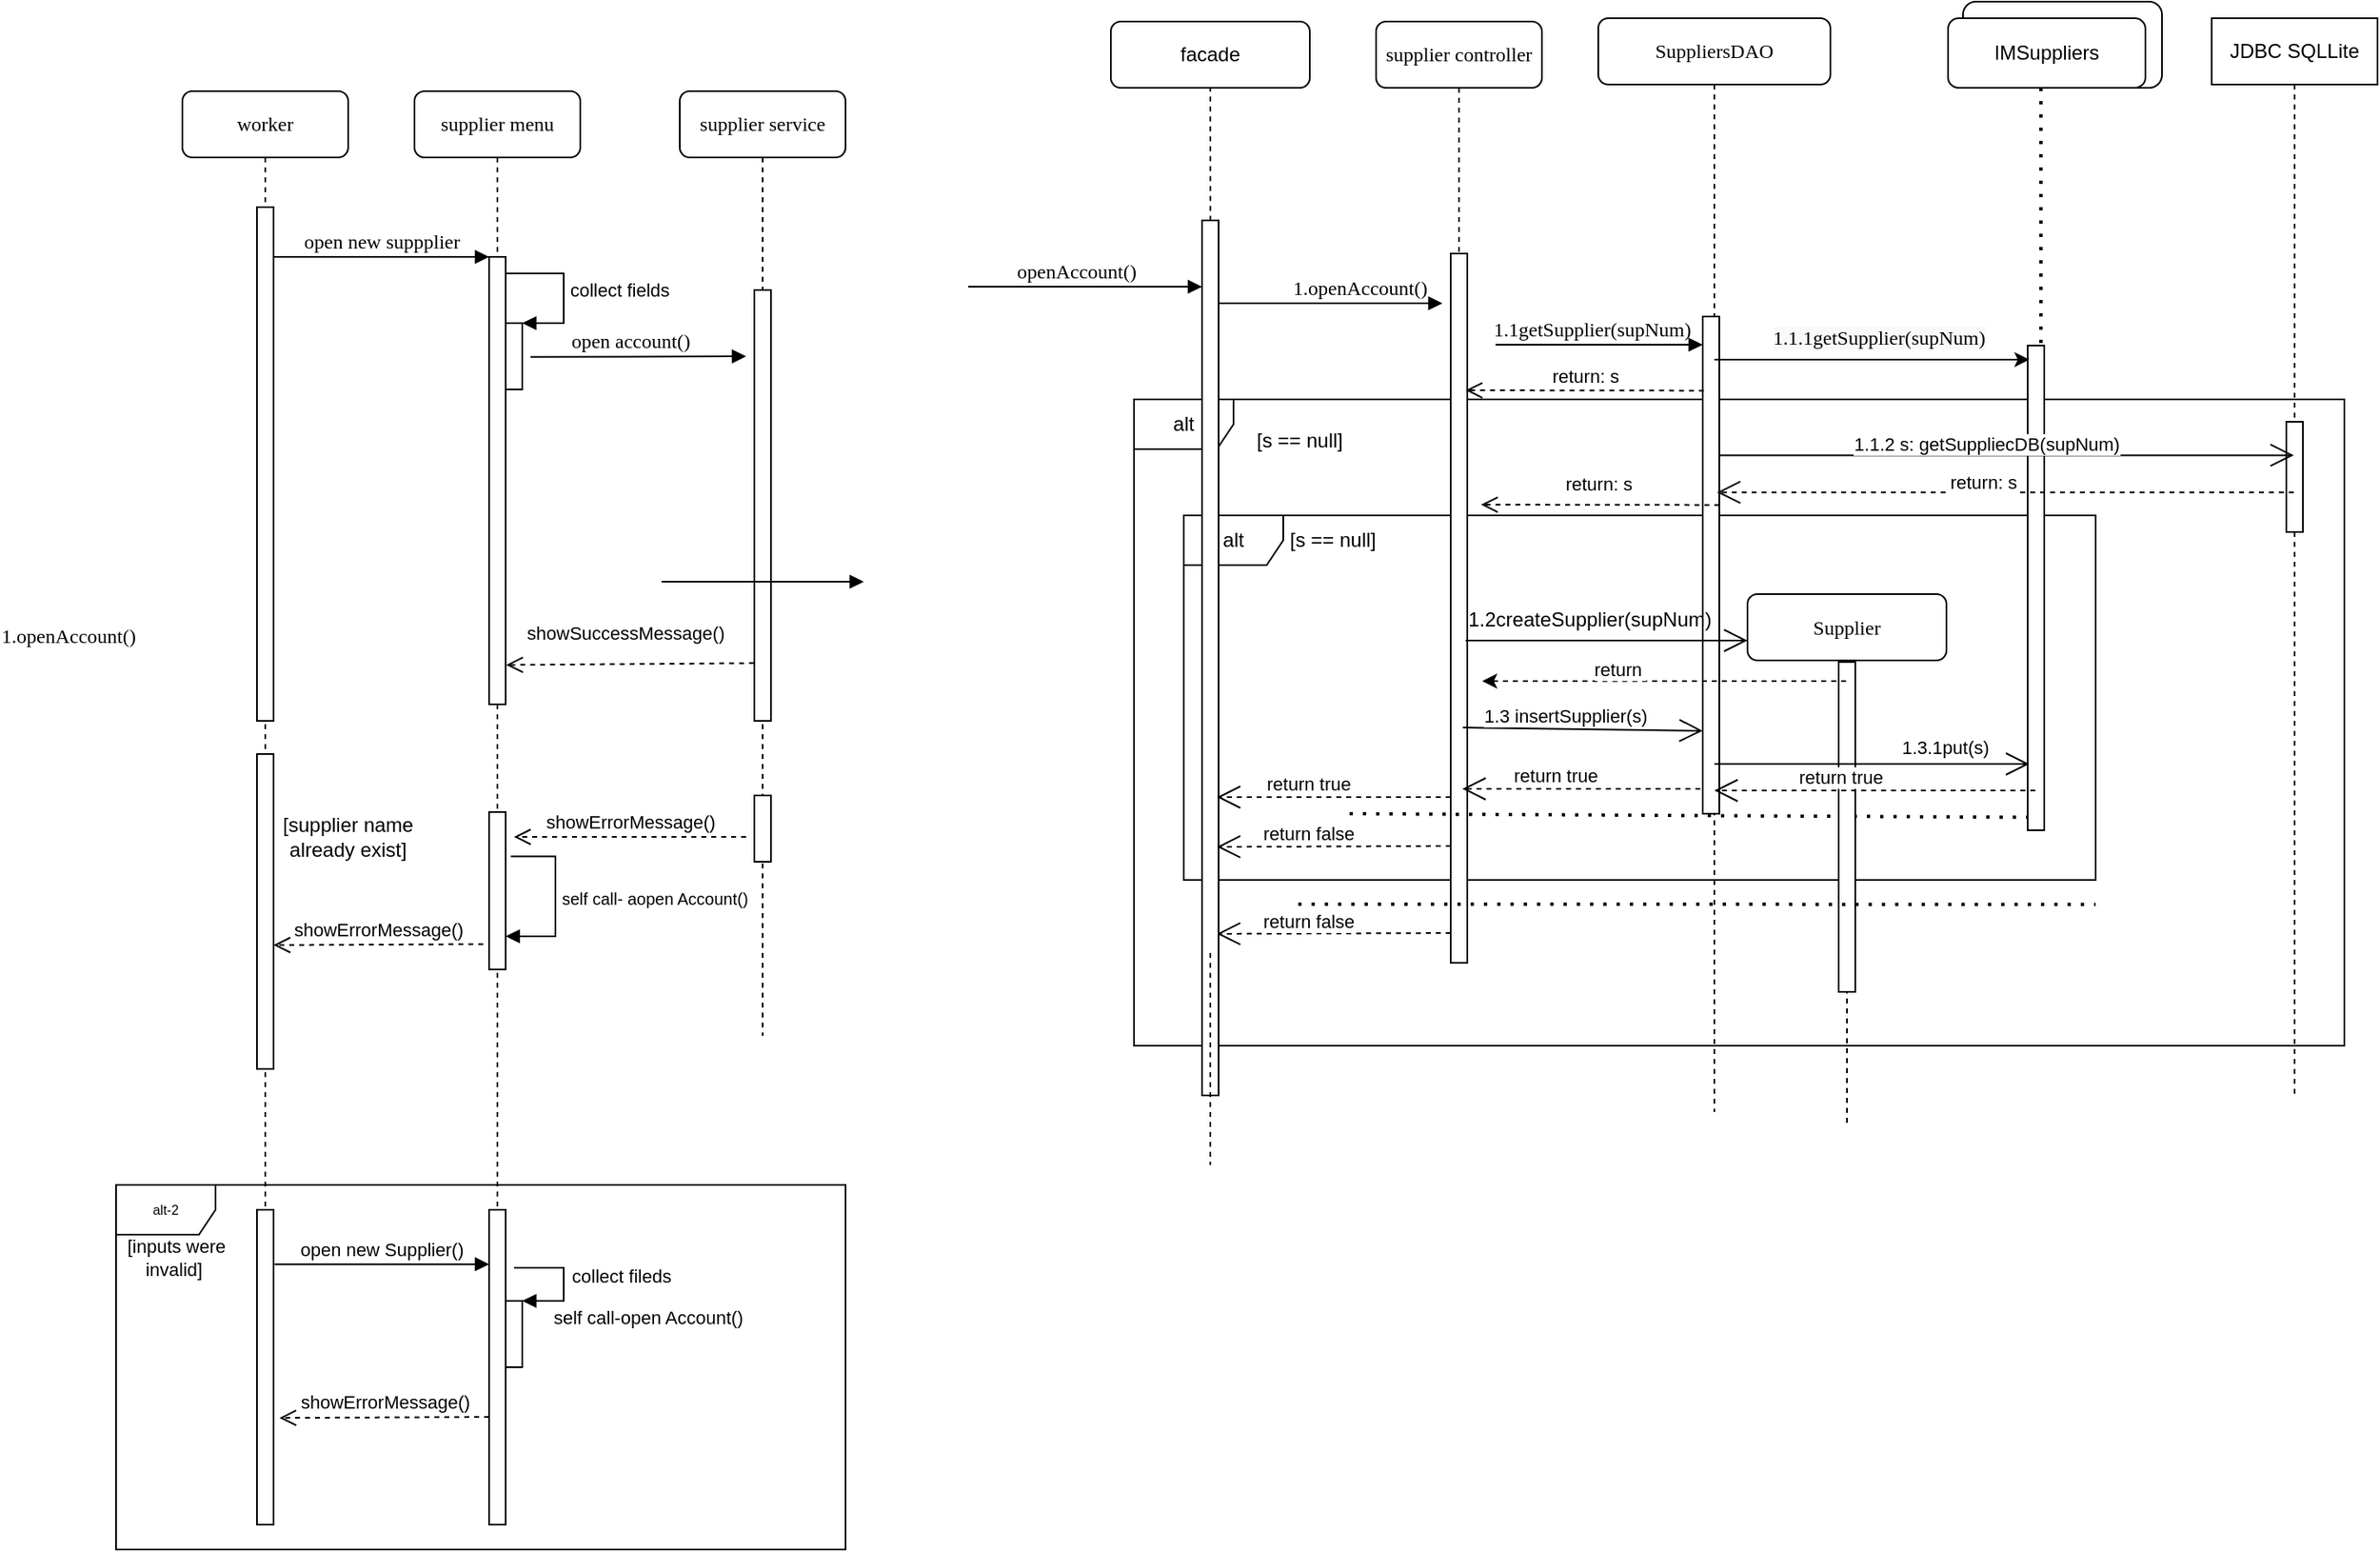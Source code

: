 <mxfile version="18.0.1" type="device" pages="2"><diagram name="Page-1" id="13e1069c-82ec-6db2-03f1-153e76fe0fe0"><mxGraphModel dx="2138" dy="641" grid="1" gridSize="10" guides="1" tooltips="1" connect="1" arrows="1" fold="1" page="1" pageScale="1" pageWidth="1100" pageHeight="850" background="none" math="0" shadow="0"><root><mxCell id="0"/><mxCell id="1" parent="0"/><mxCell id="58ibXWCXK9CDUc-ZtWxt-2" value="" style="rounded=1;whiteSpace=wrap;html=1;" parent="1" vertex="1"><mxGeometry x="620" y="40" width="120" height="52" as="geometry"/></mxCell><mxCell id="_qRitkPvZZlxAyNF8IaX-2" value="alt" style="shape=umlFrame;whiteSpace=wrap;html=1;" parent="1" vertex="1"><mxGeometry x="120" y="280" width="730" height="390" as="geometry"/></mxCell><mxCell id="qiJSYdAQmhWg0Jd5__hP-11" value="alt" style="shape=umlFrame;whiteSpace=wrap;html=1;" parent="1" vertex="1"><mxGeometry x="150" y="350" width="550" height="220" as="geometry"/></mxCell><mxCell id="qiJSYdAQmhWg0Jd5__hP-17" value="[supplier name already exist]" style="text;html=1;strokeColor=none;fillColor=none;align=center;verticalAlign=middle;whiteSpace=wrap;rounded=0;" parent="1" vertex="1"><mxGeometry x="-414" y="529" width="120" height="30" as="geometry"/></mxCell><mxCell id="qiJSYdAQmhWg0Jd5__hP-26" value="alt-2" style="shape=umlFrame;whiteSpace=wrap;html=1;fontSize=8;" parent="1" vertex="1"><mxGeometry x="-494" y="754" width="440" height="220" as="geometry"/></mxCell><mxCell id="7baba1c4bc27f4b0-4" value="supplier controller" style="shape=umlLifeline;perimeter=lifelinePerimeter;whiteSpace=wrap;html=1;container=1;collapsible=0;recursiveResize=0;outlineConnect=0;rounded=1;shadow=0;comic=0;labelBackgroundColor=none;strokeWidth=1;fontFamily=Verdana;fontSize=12;align=center;" parent="1" vertex="1"><mxGeometry x="266" y="52" width="100" height="550" as="geometry"/></mxCell><mxCell id="_qRitkPvZZlxAyNF8IaX-51" value="" style="endArrow=open;endFill=1;endSize=12;html=1;rounded=0;dashed=1;exitX=0.46;exitY=0.918;exitDx=0;exitDy=0;exitPerimeter=0;" parent="7baba1c4bc27f4b0-4" edge="1"><mxGeometry width="160" relative="1" as="geometry"><mxPoint x="45" y="550.005" as="sourcePoint"/><mxPoint x="-96" y="550.49" as="targetPoint"/></mxGeometry></mxCell><mxCell id="_qRitkPvZZlxAyNF8IaX-52" value="return false" style="edgeLabel;html=1;align=center;verticalAlign=middle;resizable=0;points=[];" parent="_qRitkPvZZlxAyNF8IaX-51" vertex="1" connectable="0"><mxGeometry x="0.217" y="-8" relative="1" as="geometry"><mxPoint as="offset"/></mxGeometry></mxCell><mxCell id="7baba1c4bc27f4b0-16" value="" style="html=1;points=[];perimeter=orthogonalPerimeter;rounded=0;shadow=0;comic=0;labelBackgroundColor=none;strokeWidth=1;fontFamily=Verdana;fontSize=12;align=center;" parent="1" vertex="1"><mxGeometry x="311" y="192" width="10" height="428" as="geometry"/></mxCell><mxCell id="7baba1c4bc27f4b0-2" value="supplier menu" style="shape=umlLifeline;perimeter=lifelinePerimeter;whiteSpace=wrap;html=1;container=1;collapsible=0;recursiveResize=0;outlineConnect=0;rounded=1;shadow=0;comic=0;labelBackgroundColor=none;strokeWidth=1;fontFamily=Verdana;fontSize=12;align=center;" parent="1" vertex="1"><mxGeometry x="-314" y="94" width="100" height="790" as="geometry"/></mxCell><mxCell id="7baba1c4bc27f4b0-10" value="" style="html=1;points=[];perimeter=orthogonalPerimeter;rounded=0;shadow=0;comic=0;labelBackgroundColor=none;strokeWidth=1;fontFamily=Verdana;fontSize=12;align=center;" parent="7baba1c4bc27f4b0-2" vertex="1"><mxGeometry x="45" y="100" width="10" height="270" as="geometry"/></mxCell><mxCell id="qiJSYdAQmhWg0Jd5__hP-2" value="" style="html=1;points=[];perimeter=orthogonalPerimeter;" parent="7baba1c4bc27f4b0-2" vertex="1"><mxGeometry x="55" y="140" width="10" height="40" as="geometry"/></mxCell><mxCell id="qiJSYdAQmhWg0Jd5__hP-3" value="collect fields" style="edgeStyle=orthogonalEdgeStyle;html=1;align=left;spacingLeft=2;endArrow=block;rounded=0;entryX=1;entryY=0;" parent="7baba1c4bc27f4b0-2" source="7baba1c4bc27f4b0-10" target="qiJSYdAQmhWg0Jd5__hP-2" edge="1"><mxGeometry relative="1" as="geometry"><mxPoint x="60" y="120" as="sourcePoint"/><Array as="points"><mxPoint x="90" y="110"/><mxPoint x="90" y="140"/></Array></mxGeometry></mxCell><mxCell id="qiJSYdAQmhWg0Jd5__hP-21" value="" style="html=1;points=[];perimeter=orthogonalPerimeter;rounded=0;shadow=0;comic=0;labelBackgroundColor=none;strokeWidth=1;fontFamily=Verdana;fontSize=12;align=center;" parent="7baba1c4bc27f4b0-2" vertex="1"><mxGeometry x="45" y="435" width="10" height="95" as="geometry"/></mxCell><mxCell id="qiJSYdAQmhWg0Jd5__hP-23" value="&lt;font style=&quot;font-size: 10px;&quot;&gt;self call- aopen Account()&lt;/font&gt;" style="edgeStyle=orthogonalEdgeStyle;html=1;align=left;spacingLeft=2;endArrow=block;rounded=0;exitX=1.311;exitY=0.281;exitDx=0;exitDy=0;exitPerimeter=0;" parent="7baba1c4bc27f4b0-2" source="qiJSYdAQmhWg0Jd5__hP-21" target="qiJSYdAQmhWg0Jd5__hP-21" edge="1"><mxGeometry relative="1" as="geometry"><mxPoint x="55" y="480" as="sourcePoint"/><Array as="points"><mxPoint x="85" y="462"/><mxPoint x="85" y="510"/></Array><mxPoint x="70" y="530" as="targetPoint"/></mxGeometry></mxCell><mxCell id="qiJSYdAQmhWg0Jd5__hP-33" value="" style="html=1;points=[];perimeter=orthogonalPerimeter;fontSize=11;" parent="7baba1c4bc27f4b0-2" vertex="1"><mxGeometry x="55" y="730" width="10" height="40" as="geometry"/></mxCell><mxCell id="qiJSYdAQmhWg0Jd5__hP-34" value="self call-open Account()" style="edgeStyle=orthogonalEdgeStyle;html=1;align=left;spacingLeft=2;endArrow=block;rounded=0;entryX=1;entryY=0;fontSize=11;" parent="7baba1c4bc27f4b0-2" target="qiJSYdAQmhWg0Jd5__hP-33" edge="1"><mxGeometry x="0.601" y="10" relative="1" as="geometry"><mxPoint x="60" y="710" as="sourcePoint"/><Array as="points"><mxPoint x="90" y="710"/></Array><mxPoint as="offset"/></mxGeometry></mxCell><mxCell id="qiJSYdAQmhWg0Jd5__hP-42" value="showErrorMessage()" style="html=1;verticalAlign=bottom;endArrow=open;dashed=1;endSize=8;rounded=0;fontSize=11;entryX=1.356;entryY=0.661;entryDx=0;entryDy=0;entryPerimeter=0;" parent="7baba1c4bc27f4b0-2" target="qiJSYdAQmhWg0Jd5__hP-28" edge="1"><mxGeometry relative="1" as="geometry"><mxPoint x="45" y="800" as="sourcePoint"/><mxPoint x="-35" y="800" as="targetPoint"/></mxGeometry></mxCell><mxCell id="7baba1c4bc27f4b0-3" value="supplier service" style="shape=umlLifeline;perimeter=lifelinePerimeter;whiteSpace=wrap;html=1;container=1;collapsible=0;recursiveResize=0;outlineConnect=0;rounded=1;shadow=0;comic=0;labelBackgroundColor=none;strokeWidth=1;fontFamily=Verdana;fontSize=12;align=center;" parent="1" vertex="1"><mxGeometry x="-154" y="94" width="100" height="570" as="geometry"/></mxCell><mxCell id="7baba1c4bc27f4b0-13" value="" style="html=1;points=[];perimeter=orthogonalPerimeter;rounded=0;shadow=0;comic=0;labelBackgroundColor=none;strokeWidth=1;fontFamily=Verdana;fontSize=12;align=center;" parent="7baba1c4bc27f4b0-3" vertex="1"><mxGeometry x="45" y="120" width="10" height="260" as="geometry"/></mxCell><mxCell id="qiJSYdAQmhWg0Jd5__hP-14" value="" style="html=1;points=[];perimeter=orthogonalPerimeter;rounded=0;shadow=0;comic=0;labelBackgroundColor=none;strokeWidth=1;fontFamily=Verdana;fontSize=12;align=center;" parent="7baba1c4bc27f4b0-3" vertex="1"><mxGeometry x="45" y="425" width="10" height="40" as="geometry"/></mxCell><mxCell id="qiJSYdAQmhWg0Jd5__hP-20" value="showErrorMessage()" style="html=1;verticalAlign=bottom;endArrow=open;dashed=1;endSize=8;rounded=0;" parent="7baba1c4bc27f4b0-3" edge="1"><mxGeometry relative="1" as="geometry"><mxPoint x="40" y="450" as="sourcePoint"/><mxPoint x="-100" y="450" as="targetPoint"/></mxGeometry></mxCell><mxCell id="_qRitkPvZZlxAyNF8IaX-13" value="1.openAccount()" style="html=1;verticalAlign=bottom;endArrow=block;labelBackgroundColor=none;fontFamily=Verdana;fontSize=12;edgeStyle=elbowEdgeStyle;elbow=vertical;" parent="7baba1c4bc27f4b0-3" edge="1"><mxGeometry x="-1" y="-360" relative="1" as="geometry"><mxPoint x="-11" y="296" as="sourcePoint"/><mxPoint x="111" y="296" as="targetPoint"/><mxPoint x="-358" y="-318" as="offset"/><Array as="points"><mxPoint x="-11" y="296"/></Array></mxGeometry></mxCell><mxCell id="7baba1c4bc27f4b0-5" value="SuppliersDAO" style="shape=umlLifeline;perimeter=lifelinePerimeter;whiteSpace=wrap;html=1;container=1;collapsible=0;recursiveResize=0;outlineConnect=0;rounded=1;shadow=0;comic=0;labelBackgroundColor=none;strokeWidth=1;fontFamily=Verdana;fontSize=12;align=center;" parent="1" vertex="1"><mxGeometry x="400" y="50" width="140" height="660" as="geometry"/></mxCell><mxCell id="7baba1c4bc27f4b0-19" value="" style="html=1;points=[];perimeter=orthogonalPerimeter;rounded=0;shadow=0;comic=0;labelBackgroundColor=none;strokeWidth=1;fontFamily=Verdana;fontSize=12;align=center;" parent="7baba1c4bc27f4b0-5" vertex="1"><mxGeometry x="63" y="180" width="10" height="300" as="geometry"/></mxCell><mxCell id="_qRitkPvZZlxAyNF8IaX-4" value="return: s" style="html=1;verticalAlign=bottom;endArrow=open;dashed=1;endSize=8;rounded=0;exitX=0.071;exitY=0.174;exitDx=0;exitDy=0;exitPerimeter=0;" parent="7baba1c4bc27f4b0-5" edge="1"><mxGeometry relative="1" as="geometry"><mxPoint x="63.71" y="224.715" as="sourcePoint"/><mxPoint x="-80" y="224.5" as="targetPoint"/></mxGeometry></mxCell><mxCell id="qiJSYdAQmhWg0Jd5__hP-10" value="1.1getSupplier(supNum)" style="html=1;verticalAlign=bottom;endArrow=block;labelBackgroundColor=none;fontFamily=Verdana;fontSize=12;edgeStyle=elbowEdgeStyle;elbow=vertical;" parent="7baba1c4bc27f4b0-5" edge="1"><mxGeometry x="-0.079" relative="1" as="geometry"><mxPoint x="-62" y="197" as="sourcePoint"/><mxPoint x="63" y="196.63" as="targetPoint"/><mxPoint as="offset"/></mxGeometry></mxCell><mxCell id="_qRitkPvZZlxAyNF8IaX-36" value="return: s" style="html=1;verticalAlign=bottom;endArrow=open;dashed=1;endSize=8;rounded=0;exitX=0.071;exitY=0.174;exitDx=0;exitDy=0;exitPerimeter=0;" parent="7baba1c4bc27f4b0-5" edge="1"><mxGeometry x="0.016" y="-4" relative="1" as="geometry"><mxPoint x="73.0" y="293.715" as="sourcePoint"/><mxPoint x="-70.71" y="293.5" as="targetPoint"/><mxPoint as="offset"/></mxGeometry></mxCell><mxCell id="7baba1c4bc27f4b0-8" value="worker" style="shape=umlLifeline;perimeter=lifelinePerimeter;whiteSpace=wrap;html=1;container=1;collapsible=0;recursiveResize=0;outlineConnect=0;rounded=1;shadow=0;comic=0;labelBackgroundColor=none;strokeWidth=1;fontFamily=Verdana;fontSize=12;align=center;" parent="1" vertex="1"><mxGeometry x="-454" y="94" width="100" height="790" as="geometry"/></mxCell><mxCell id="7baba1c4bc27f4b0-9" value="" style="html=1;points=[];perimeter=orthogonalPerimeter;rounded=0;shadow=0;comic=0;labelBackgroundColor=none;strokeWidth=1;fontFamily=Verdana;fontSize=12;align=center;" parent="7baba1c4bc27f4b0-8" vertex="1"><mxGeometry x="45" y="70" width="10" height="310" as="geometry"/></mxCell><mxCell id="qiJSYdAQmhWg0Jd5__hP-27" value="" style="html=1;points=[];perimeter=orthogonalPerimeter;rounded=0;shadow=0;comic=0;labelBackgroundColor=none;strokeWidth=1;fontFamily=Verdana;fontSize=12;align=center;" parent="7baba1c4bc27f4b0-8" vertex="1"><mxGeometry x="45" y="400" width="10" height="190" as="geometry"/></mxCell><mxCell id="qiJSYdAQmhWg0Jd5__hP-45" value="showErrorMessage()" style="html=1;verticalAlign=bottom;endArrow=open;dashed=1;endSize=8;rounded=0;fontSize=11;entryX=1.356;entryY=0.661;entryDx=0;entryDy=0;entryPerimeter=0;" parent="7baba1c4bc27f4b0-8" edge="1"><mxGeometry relative="1" as="geometry"><mxPoint x="181.44" y="514.71" as="sourcePoint"/><mxPoint x="55.0" y="515.3" as="targetPoint"/><Array as="points"/></mxGeometry></mxCell><mxCell id="qiJSYdAQmhWg0Jd5__hP-44" value="[inputs were invalid]&amp;nbsp;" style="text;html=1;strokeColor=none;fillColor=none;align=center;verticalAlign=middle;whiteSpace=wrap;rounded=0;fontSize=11;" parent="7baba1c4bc27f4b0-8" vertex="1"><mxGeometry x="-46" y="694" width="85" height="20" as="geometry"/></mxCell><mxCell id="7baba1c4bc27f4b0-11" value="open new suppplier" style="html=1;verticalAlign=bottom;endArrow=block;entryX=0;entryY=0;labelBackgroundColor=none;fontFamily=Verdana;fontSize=12;edgeStyle=elbowEdgeStyle;elbow=vertical;" parent="1" source="7baba1c4bc27f4b0-9" target="7baba1c4bc27f4b0-10" edge="1"><mxGeometry relative="1" as="geometry"><mxPoint x="-334" y="204" as="sourcePoint"/></mxGeometry></mxCell><mxCell id="qiJSYdAQmhWg0Jd5__hP-5" value="open account()" style="html=1;verticalAlign=bottom;endArrow=block;entryX=0;entryY=0;labelBackgroundColor=none;fontFamily=Verdana;fontSize=12;edgeStyle=elbowEdgeStyle;elbow=vertical;" parent="1" edge="1"><mxGeometry x="-0.079" relative="1" as="geometry"><mxPoint x="-244" y="254.42" as="sourcePoint"/><mxPoint x="-114" y="254.0" as="targetPoint"/><mxPoint as="offset"/></mxGeometry></mxCell><mxCell id="qiJSYdAQmhWg0Jd5__hP-7" value="openAccount()" style="html=1;verticalAlign=bottom;endArrow=block;labelBackgroundColor=none;fontFamily=Verdana;fontSize=12;edgeStyle=elbowEdgeStyle;elbow=vertical;" parent="1" target="3am9RPE8IOmOBwY_hUqz-5" edge="1"><mxGeometry x="-0.079" relative="1" as="geometry"><mxPoint x="20" y="212" as="sourcePoint"/><mxPoint x="151" y="242.08" as="targetPoint"/><mxPoint as="offset"/><Array as="points"><mxPoint x="66" y="212"/><mxPoint x="96" y="228"/></Array></mxGeometry></mxCell><mxCell id="qiJSYdAQmhWg0Jd5__hP-25" value="showSuccessMessage()" style="html=1;verticalAlign=bottom;endArrow=open;dashed=1;endSize=8;rounded=0;entryX=1.033;entryY=0.912;entryDx=0;entryDy=0;entryPerimeter=0;exitX=-0.022;exitY=0.866;exitDx=0;exitDy=0;exitPerimeter=0;" parent="1" source="7baba1c4bc27f4b0-13" target="7baba1c4bc27f4b0-10" edge="1"><mxGeometry x="0.046" y="-10" relative="1" as="geometry"><mxPoint x="-118.11" y="438" as="sourcePoint"/><mxPoint x="-244" y="438.2" as="targetPoint"/><Array as="points"/><mxPoint as="offset"/></mxGeometry></mxCell><mxCell id="qiJSYdAQmhWg0Jd5__hP-28" value="" style="html=1;points=[];perimeter=orthogonalPerimeter;rounded=0;shadow=0;comic=0;labelBackgroundColor=none;strokeWidth=1;fontFamily=Verdana;fontSize=12;align=center;" parent="1" vertex="1"><mxGeometry x="-409" y="769" width="10" height="190" as="geometry"/></mxCell><mxCell id="qiJSYdAQmhWg0Jd5__hP-29" value="" style="html=1;points=[];perimeter=orthogonalPerimeter;rounded=0;shadow=0;comic=0;labelBackgroundColor=none;strokeWidth=1;fontFamily=Verdana;fontSize=12;align=center;" parent="1" vertex="1"><mxGeometry x="-269" y="769" width="10" height="190" as="geometry"/></mxCell><mxCell id="qiJSYdAQmhWg0Jd5__hP-31" value="&lt;font style=&quot;font-size: 11px&quot;&gt;open new Supplier()&lt;/font&gt;" style="html=1;verticalAlign=bottom;endArrow=block;rounded=0;fontSize=8;exitX=1.065;exitY=0.173;exitDx=0;exitDy=0;exitPerimeter=0;" parent="1" source="qiJSYdAQmhWg0Jd5__hP-28" target="qiJSYdAQmhWg0Jd5__hP-29" edge="1"><mxGeometry x="-0.005" width="80" relative="1" as="geometry"><mxPoint x="-384" y="804" as="sourcePoint"/><mxPoint x="-304" y="804" as="targetPoint"/><mxPoint as="offset"/></mxGeometry></mxCell><mxCell id="qiJSYdAQmhWg0Jd5__hP-46" value="collect fileds" style="text;html=1;strokeColor=none;fillColor=none;align=center;verticalAlign=middle;whiteSpace=wrap;rounded=0;fontSize=11;" parent="1" vertex="1"><mxGeometry x="-234" y="794" width="90" height="30" as="geometry"/></mxCell><mxCell id="3am9RPE8IOmOBwY_hUqz-2" value="facade" style="rounded=1;whiteSpace=wrap;html=1;" parent="1" vertex="1"><mxGeometry x="106" y="52" width="120" height="40" as="geometry"/></mxCell><mxCell id="3am9RPE8IOmOBwY_hUqz-4" value="" style="endArrow=none;dashed=1;html=1;rounded=0;entryX=0.5;entryY=1;entryDx=0;entryDy=0;exitX=0.546;exitY=0.989;exitDx=0;exitDy=0;exitPerimeter=0;startArrow=none;" parent="1" source="3am9RPE8IOmOBwY_hUqz-5" target="3am9RPE8IOmOBwY_hUqz-2" edge="1"><mxGeometry width="50" height="50" relative="1" as="geometry"><mxPoint x="36" y="282" as="sourcePoint"/><mxPoint x="86" y="232" as="targetPoint"/></mxGeometry></mxCell><mxCell id="3am9RPE8IOmOBwY_hUqz-5" value="" style="html=1;points=[];perimeter=orthogonalPerimeter;rounded=0;shadow=0;comic=0;labelBackgroundColor=none;strokeWidth=1;fontFamily=Verdana;fontSize=12;align=center;" parent="1" vertex="1"><mxGeometry x="161" y="172" width="10" height="528" as="geometry"/></mxCell><mxCell id="3am9RPE8IOmOBwY_hUqz-6" value="" style="endArrow=none;dashed=1;html=1;rounded=0;entryX=0.5;entryY=1;entryDx=0;entryDy=0;" parent="1" edge="1"><mxGeometry width="50" height="50" relative="1" as="geometry"><mxPoint x="166" y="614" as="sourcePoint"/><mxPoint x="166" y="742" as="targetPoint"/></mxGeometry></mxCell><mxCell id="3am9RPE8IOmOBwY_hUqz-7" value="1.openAccount()" style="html=1;verticalAlign=bottom;endArrow=block;labelBackgroundColor=none;fontFamily=Verdana;fontSize=12;edgeStyle=elbowEdgeStyle;elbow=vertical;" parent="1" source="3am9RPE8IOmOBwY_hUqz-5" edge="1"><mxGeometry x="0.259" relative="1" as="geometry"><mxPoint x="171" y="232" as="sourcePoint"/><mxPoint x="306" y="222" as="targetPoint"/><mxPoint as="offset"/><Array as="points"><mxPoint x="171" y="222"/></Array></mxGeometry></mxCell><mxCell id="CHIJ8RfYEgS4CpfSAj5r-2" value="IMSuppliers" style="rounded=1;whiteSpace=wrap;html=1;" parent="1" vertex="1"><mxGeometry x="611" y="50" width="119" height="42" as="geometry"/></mxCell><mxCell id="CHIJ8RfYEgS4CpfSAj5r-4" value="" style="endArrow=none;dashed=1;html=1;dashPattern=1 3;strokeWidth=2;rounded=0;entryX=1;entryY=0.435;entryDx=0;entryDy=0;entryPerimeter=0;" parent="1" edge="1"><mxGeometry width="50" height="50" relative="1" as="geometry"><mxPoint x="250" y="530" as="sourcePoint"/><mxPoint x="669" y="532.23" as="targetPoint"/></mxGeometry></mxCell><mxCell id="_qRitkPvZZlxAyNF8IaX-8" value="Supplier" style="shape=umlLifeline;perimeter=lifelinePerimeter;whiteSpace=wrap;html=1;container=1;collapsible=0;recursiveResize=0;outlineConnect=0;rounded=1;shadow=0;comic=0;labelBackgroundColor=none;strokeWidth=1;fontFamily=Verdana;fontSize=12;align=center;" parent="1" vertex="1"><mxGeometry x="490" y="397.5" width="120" height="319" as="geometry"/></mxCell><mxCell id="_qRitkPvZZlxAyNF8IaX-9" value="" style="html=1;points=[];perimeter=orthogonalPerimeter;rounded=0;shadow=0;comic=0;labelBackgroundColor=none;strokeWidth=1;fontFamily=Verdana;fontSize=12;align=center;" parent="_qRitkPvZZlxAyNF8IaX-8" vertex="1"><mxGeometry x="55" y="41" width="10" height="199" as="geometry"/></mxCell><mxCell id="_qRitkPvZZlxAyNF8IaX-15" value="" style="rounded=0;whiteSpace=wrap;html=1;" parent="1" vertex="1"><mxGeometry x="659" y="247.5" width="10" height="292.5" as="geometry"/></mxCell><mxCell id="_qRitkPvZZlxAyNF8IaX-16" value="" style="endArrow=none;dashed=1;html=1;dashPattern=1 3;strokeWidth=2;rounded=0;exitX=0.5;exitY=1;exitDx=0;exitDy=0;" parent="1" edge="1"><mxGeometry width="50" height="50" relative="1" as="geometry"><mxPoint x="667" y="92" as="sourcePoint"/><mxPoint x="667" y="247.5" as="targetPoint"/></mxGeometry></mxCell><mxCell id="_qRitkPvZZlxAyNF8IaX-17" value="" style="endArrow=classic;html=1;rounded=0;" parent="1" source="7baba1c4bc27f4b0-5" edge="1"><mxGeometry width="50" height="50" relative="1" as="geometry"><mxPoint x="475.47" y="284.3" as="sourcePoint"/><mxPoint x="660" y="256" as="targetPoint"/></mxGeometry></mxCell><mxCell id="_qRitkPvZZlxAyNF8IaX-18" value="&lt;span style=&quot;font-family: Verdana; font-size: 12px; background-color: rgb(248, 249, 250);&quot;&gt;1.1.1getSupplier(supNum)&lt;/span&gt;" style="edgeLabel;html=1;align=center;verticalAlign=middle;resizable=0;points=[];" parent="_qRitkPvZZlxAyNF8IaX-17" vertex="1" connectable="0"><mxGeometry x="0.14" y="6" relative="1" as="geometry"><mxPoint x="-10" y="-7" as="offset"/></mxGeometry></mxCell><mxCell id="_qRitkPvZZlxAyNF8IaX-12" value="" style="endArrow=none;dashed=1;html=1;dashPattern=1 3;strokeWidth=2;rounded=0;exitX=-0.002;exitY=0.711;exitDx=0;exitDy=0;exitPerimeter=0;" parent="1" edge="1"><mxGeometry width="50" height="50" relative="1" as="geometry"><mxPoint x="219.04" y="584.635" as="sourcePoint"/><mxPoint x="700" y="584.72" as="targetPoint"/></mxGeometry></mxCell><mxCell id="_qRitkPvZZlxAyNF8IaX-24" value="[s == null]" style="text;html=1;strokeColor=none;fillColor=none;align=center;verticalAlign=middle;whiteSpace=wrap;rounded=0;" parent="1" vertex="1"><mxGeometry x="210" y="350" width="60" height="30" as="geometry"/></mxCell><mxCell id="_qRitkPvZZlxAyNF8IaX-25" value="" style="endArrow=open;endFill=1;endSize=12;html=1;rounded=0;" parent="1" edge="1"><mxGeometry width="160" relative="1" as="geometry"><mxPoint x="320" y="425.5" as="sourcePoint"/><mxPoint x="490" y="425.5" as="targetPoint"/></mxGeometry></mxCell><mxCell id="_qRitkPvZZlxAyNF8IaX-26" value="1.2createSupplier(supNum)" style="text;html=1;strokeColor=none;fillColor=none;align=center;verticalAlign=middle;whiteSpace=wrap;rounded=0;" parent="1" vertex="1"><mxGeometry x="330" y="397.5" width="130" height="30" as="geometry"/></mxCell><mxCell id="_qRitkPvZZlxAyNF8IaX-28" value="" style="endArrow=classic;html=1;rounded=0;dashed=1;" parent="1" source="_qRitkPvZZlxAyNF8IaX-8" edge="1"><mxGeometry width="50" height="50" relative="1" as="geometry"><mxPoint x="340" y="415.5" as="sourcePoint"/><mxPoint x="330" y="450" as="targetPoint"/></mxGeometry></mxCell><mxCell id="_qRitkPvZZlxAyNF8IaX-30" value="return&amp;nbsp;" style="edgeLabel;html=1;align=center;verticalAlign=middle;resizable=0;points=[];" parent="_qRitkPvZZlxAyNF8IaX-28" vertex="1" connectable="0"><mxGeometry x="0.249" y="-7" relative="1" as="geometry"><mxPoint as="offset"/></mxGeometry></mxCell><mxCell id="_qRitkPvZZlxAyNF8IaX-37" value="" style="endArrow=open;endFill=1;endSize=12;html=1;rounded=0;" parent="1" edge="1"><mxGeometry width="160" relative="1" as="geometry"><mxPoint x="318.324" y="478" as="sourcePoint"/><mxPoint x="463" y="480" as="targetPoint"/></mxGeometry></mxCell><mxCell id="_qRitkPvZZlxAyNF8IaX-38" value="1.3 insertSupplier(s)" style="edgeLabel;html=1;align=center;verticalAlign=middle;resizable=0;points=[];" parent="_qRitkPvZZlxAyNF8IaX-37" vertex="1" connectable="0"><mxGeometry x="-0.264" y="9" relative="1" as="geometry"><mxPoint x="8" y="1" as="offset"/></mxGeometry></mxCell><mxCell id="_qRitkPvZZlxAyNF8IaX-39" value="" style="endArrow=open;endFill=1;endSize=12;html=1;rounded=0;" parent="1" source="7baba1c4bc27f4b0-5" edge="1"><mxGeometry width="160" relative="1" as="geometry"><mxPoint x="450" y="380" as="sourcePoint"/><mxPoint x="660" y="500" as="targetPoint"/></mxGeometry></mxCell><mxCell id="_qRitkPvZZlxAyNF8IaX-40" value="1.3.1put(s)" style="edgeLabel;html=1;align=center;verticalAlign=middle;resizable=0;points=[];" parent="_qRitkPvZZlxAyNF8IaX-39" vertex="1" connectable="0"><mxGeometry x="0.462" y="10" relative="1" as="geometry"><mxPoint as="offset"/></mxGeometry></mxCell><mxCell id="_qRitkPvZZlxAyNF8IaX-43" value="" style="endArrow=open;endFill=1;endSize=12;html=1;rounded=0;dashed=1;exitX=0.46;exitY=0.918;exitDx=0;exitDy=0;exitPerimeter=0;" parent="1" source="_qRitkPvZZlxAyNF8IaX-15" edge="1"><mxGeometry width="160" relative="1" as="geometry"><mxPoint x="420" y="500" as="sourcePoint"/><mxPoint x="470" y="516" as="targetPoint"/></mxGeometry></mxCell><mxCell id="_qRitkPvZZlxAyNF8IaX-44" value="return true" style="edgeLabel;html=1;align=center;verticalAlign=middle;resizable=0;points=[];" parent="_qRitkPvZZlxAyNF8IaX-43" vertex="1" connectable="0"><mxGeometry x="0.217" y="-8" relative="1" as="geometry"><mxPoint as="offset"/></mxGeometry></mxCell><mxCell id="_qRitkPvZZlxAyNF8IaX-45" value="" style="endArrow=open;endFill=1;endSize=12;html=1;rounded=0;dashed=1;exitX=0.46;exitY=0.918;exitDx=0;exitDy=0;exitPerimeter=0;" parent="1" edge="1"><mxGeometry width="160" relative="1" as="geometry"><mxPoint x="461.6" y="515.015" as="sourcePoint"/><mxPoint x="318" y="515" as="targetPoint"/></mxGeometry></mxCell><mxCell id="_qRitkPvZZlxAyNF8IaX-46" value="return true" style="edgeLabel;html=1;align=center;verticalAlign=middle;resizable=0;points=[];" parent="_qRitkPvZZlxAyNF8IaX-45" vertex="1" connectable="0"><mxGeometry x="0.217" y="-8" relative="1" as="geometry"><mxPoint as="offset"/></mxGeometry></mxCell><mxCell id="_qRitkPvZZlxAyNF8IaX-47" value="" style="endArrow=open;endFill=1;endSize=12;html=1;rounded=0;dashed=1;exitX=0.46;exitY=0.918;exitDx=0;exitDy=0;exitPerimeter=0;" parent="1" edge="1"><mxGeometry width="160" relative="1" as="geometry"><mxPoint x="311.0" y="520.015" as="sourcePoint"/><mxPoint x="170" y="520" as="targetPoint"/></mxGeometry></mxCell><mxCell id="_qRitkPvZZlxAyNF8IaX-48" value="return true" style="edgeLabel;html=1;align=center;verticalAlign=middle;resizable=0;points=[];" parent="_qRitkPvZZlxAyNF8IaX-47" vertex="1" connectable="0"><mxGeometry x="0.217" y="-8" relative="1" as="geometry"><mxPoint as="offset"/></mxGeometry></mxCell><mxCell id="_qRitkPvZZlxAyNF8IaX-49" value="" style="endArrow=open;endFill=1;endSize=12;html=1;rounded=0;dashed=1;exitX=0.46;exitY=0.918;exitDx=0;exitDy=0;exitPerimeter=0;" parent="1" edge="1"><mxGeometry width="160" relative="1" as="geometry"><mxPoint x="311.0" y="549.515" as="sourcePoint"/><mxPoint x="170" y="550" as="targetPoint"/></mxGeometry></mxCell><mxCell id="_qRitkPvZZlxAyNF8IaX-50" value="return false" style="edgeLabel;html=1;align=center;verticalAlign=middle;resizable=0;points=[];" parent="_qRitkPvZZlxAyNF8IaX-49" vertex="1" connectable="0"><mxGeometry x="0.217" y="-8" relative="1" as="geometry"><mxPoint as="offset"/></mxGeometry></mxCell><mxCell id="_XRKJJJJaYl26wnNHL1j-2" value="JDBC SQLLite" style="shape=umlLifeline;perimeter=lifelinePerimeter;whiteSpace=wrap;html=1;container=1;collapsible=0;recursiveResize=0;outlineConnect=0;" vertex="1" parent="1"><mxGeometry x="770" y="50" width="100" height="650" as="geometry"/></mxCell><mxCell id="_XRKJJJJaYl26wnNHL1j-3" value="" style="html=1;points=[];perimeter=orthogonalPerimeter;" vertex="1" parent="_XRKJJJJaYl26wnNHL1j-2"><mxGeometry x="45" y="243.5" width="10" height="66.5" as="geometry"/></mxCell><mxCell id="_XRKJJJJaYl26wnNHL1j-4" value="" style="endArrow=open;endFill=1;endSize=12;html=1;rounded=0;exitX=1.02;exitY=0.279;exitDx=0;exitDy=0;exitPerimeter=0;" edge="1" parent="1" source="7baba1c4bc27f4b0-19" target="_XRKJJJJaYl26wnNHL1j-2"><mxGeometry width="160" relative="1" as="geometry"><mxPoint x="350" y="530" as="sourcePoint"/><mxPoint x="510" y="530" as="targetPoint"/></mxGeometry></mxCell><mxCell id="_XRKJJJJaYl26wnNHL1j-5" value="&lt;span style=&quot;text-align: left;&quot;&gt;1.1.2 s: getSuppliecDB(supNum)&lt;/span&gt;" style="edgeLabel;html=1;align=center;verticalAlign=middle;resizable=0;points=[];" vertex="1" connectable="0" parent="_XRKJJJJaYl26wnNHL1j-4"><mxGeometry x="-0.07" y="7" relative="1" as="geometry"><mxPoint as="offset"/></mxGeometry></mxCell><mxCell id="_XRKJJJJaYl26wnNHL1j-6" value="" style="endArrow=open;endFill=1;endSize=12;html=1;rounded=0;entryX=0.86;entryY=0.327;entryDx=0;entryDy=0;entryPerimeter=0;dashed=1;" edge="1" parent="1"><mxGeometry width="160" relative="1" as="geometry"><mxPoint x="819.5" y="336.1" as="sourcePoint"/><mxPoint x="471.6" y="336.1" as="targetPoint"/></mxGeometry></mxCell><mxCell id="_XRKJJJJaYl26wnNHL1j-7" value="return: s" style="edgeLabel;html=1;align=center;verticalAlign=middle;resizable=0;points=[];" vertex="1" connectable="0" parent="_XRKJJJJaYl26wnNHL1j-6"><mxGeometry x="0.077" y="-6" relative="1" as="geometry"><mxPoint as="offset"/></mxGeometry></mxCell><mxCell id="_qRitkPvZZlxAyNF8IaX-7" value="[s == null]" style="text;html=1;strokeColor=none;fillColor=none;align=center;verticalAlign=middle;whiteSpace=wrap;rounded=0;" parent="1" vertex="1"><mxGeometry x="190" y="290" width="60" height="30" as="geometry"/></mxCell></root></mxGraphModel></diagram><diagram id="H80I5GDH5ZVXkN1t1D8y" name="‫עמוד-2‬"><mxGraphModel dx="1038" dy="641" grid="1" gridSize="10" guides="1" tooltips="1" connect="1" arrows="1" fold="1" page="1" pageScale="1" pageWidth="827" pageHeight="1169" math="0" shadow="0"><root><mxCell id="0"/><mxCell id="1" parent="0"/><mxCell id="sq8aVNkXBORxOVZNvRjL-3" value="" style="edgeStyle=orthogonalEdgeStyle;rounded=0;orthogonalLoop=1;jettySize=auto;html=1;entryX=0;entryY=0.5;entryDx=0;entryDy=0;" parent="1" source="VkVf8ZB-zCaxoSJQx4sO-1" target="Lv47tR8gfTzNIEC47p7l-1" edge="1"><mxGeometry relative="1" as="geometry"><mxPoint x="350" y="270" as="targetPoint"/></mxGeometry></mxCell><mxCell id="VkVf8ZB-zCaxoSJQx4sO-1" value="Facade" style="rounded=0;whiteSpace=wrap;html=1;" parent="1" vertex="1"><mxGeometry x="130" y="240" width="120" height="60" as="geometry"/></mxCell><mxCell id="VkVf8ZB-zCaxoSJQx4sO-2" value="" style="endArrow=classic;html=1;rounded=0;entryX=0;entryY=0.5;entryDx=0;entryDy=0;" parent="1" target="VkVf8ZB-zCaxoSJQx4sO-1" edge="1"><mxGeometry width="50" height="50" relative="1" as="geometry"><mxPoint x="10" y="270" as="sourcePoint"/><mxPoint x="90" y="250" as="targetPoint"/><Array as="points"><mxPoint x="80" y="270"/></Array></mxGeometry></mxCell><mxCell id="Lv47tR8gfTzNIEC47p7l-1" value="SupplierController" style="rounded=0;whiteSpace=wrap;html=1;" parent="1" vertex="1"><mxGeometry x="457" y="240" width="113" height="60" as="geometry"/></mxCell><mxCell id="9s9gdi3t-0hz37na73MD-1" value="SuppliersDAO" style="rounded=0;whiteSpace=wrap;html=1;" parent="1" vertex="1"><mxGeometry x="440.25" y="405" width="120" height="60" as="geometry"/></mxCell><mxCell id="sq8aVNkXBORxOVZNvRjL-1" value="Supplier" style="rounded=0;whiteSpace=wrap;html=1;" parent="1" vertex="1"><mxGeometry x="130" y="405" width="120" height="60" as="geometry"/></mxCell><mxCell id="sq8aVNkXBORxOVZNvRjL-4" value="" style="endArrow=classic;html=1;rounded=0;exitX=0.5;exitY=1;exitDx=0;exitDy=0;" parent="1" source="Lv47tR8gfTzNIEC47p7l-1" edge="1"><mxGeometry width="50" height="50" relative="1" as="geometry"><mxPoint x="360" y="510" as="sourcePoint"/><mxPoint x="514" y="400" as="targetPoint"/></mxGeometry></mxCell><mxCell id="sq8aVNkXBORxOVZNvRjL-5" value="" style="endArrow=classic;html=1;rounded=0;exitX=0;exitY=0.5;exitDx=0;exitDy=0;entryX=1;entryY=0.5;entryDx=0;entryDy=0;startArrow=diamondThin;startFill=0;endSize=6;startSize=13;" parent="1" source="9s9gdi3t-0hz37na73MD-1" target="sq8aVNkXBORxOVZNvRjL-1" edge="1"><mxGeometry width="50" height="50" relative="1" as="geometry"><mxPoint x="340" y="475" as="sourcePoint"/><mxPoint x="390" y="425" as="targetPoint"/></mxGeometry></mxCell><mxCell id="gc55M4ZZkSTREBPIJ6he-1" value="openAccount(supNum)" style="text;html=1;strokeColor=none;fillColor=none;align=center;verticalAlign=middle;whiteSpace=wrap;rounded=0;" parent="1" vertex="1"><mxGeometry x="20" y="230" width="90" height="30" as="geometry"/></mxCell><mxCell id="ghEKPzVgj3SuqiD-xFJ4-1" value="&lt;span style=&quot;color: rgb(0, 0, 0); font-family: Helvetica; font-size: 12px; font-style: normal; font-variant-ligatures: normal; font-variant-caps: normal; font-weight: 400; letter-spacing: normal; orphans: 2; text-align: center; text-indent: 0px; text-transform: none; widows: 2; word-spacing: 0px; -webkit-text-stroke-width: 0px; background-color: rgb(248, 249, 250); text-decoration-thickness: initial; text-decoration-style: initial; text-decoration-color: initial; float: none; display: inline !important;&quot;&gt;1. openAccount(supNum)&lt;/span&gt;" style="text;whiteSpace=wrap;html=1;" parent="1" vertex="1"><mxGeometry x="290" y="235" width="140" height="30" as="geometry"/></mxCell><mxCell id="6gYbAhgyDLb5zds-iA-w-1" value="1.1 s: getSupplier(supNumber)" style="text;html=1;strokeColor=none;fillColor=none;align=center;verticalAlign=middle;whiteSpace=wrap;rounded=0;" parent="1" vertex="1"><mxGeometry x="522.63" y="320" width="177.37" height="30" as="geometry"/></mxCell><mxCell id="9obyRZyguY46jQpZ9AgQ-1" value="&lt;span style=&quot;&quot;&gt;IMSuppliers&lt;/span&gt;" style="rounded=0;whiteSpace=wrap;html=1;" parent="1" vertex="1"><mxGeometry x="440.25" y="570" width="120" height="60" as="geometry"/></mxCell><mxCell id="Z7_etDlPC2PpPr_4AR9B-1" value="" style="endArrow=classic;html=1;rounded=0;entryX=0.5;entryY=0;entryDx=0;entryDy=0;exitX=0.5;exitY=1;exitDx=0;exitDy=0;startArrow=diamondThin;startFill=1;startSize=12;" parent="1" source="9s9gdi3t-0hz37na73MD-1" target="9obyRZyguY46jQpZ9AgQ-1" edge="1"><mxGeometry width="50" height="50" relative="1" as="geometry"><mxPoint x="510" y="485" as="sourcePoint"/><mxPoint x="520" y="415" as="targetPoint"/></mxGeometry></mxCell><mxCell id="hiFaQ1riNloa2heb6R9O-1" value="1.1.1 getSupplier(supNum)" style="text;html=1;strokeColor=none;fillColor=none;align=center;verticalAlign=middle;whiteSpace=wrap;rounded=0;" parent="1" vertex="1"><mxGeometry x="510.63" y="490" width="159" height="30" as="geometry"/></mxCell><mxCell id="mu_8_pg2hCSrJMcrIu5M-1" value="&lt;span style=&quot;color: rgba(0, 0, 0, 0); font-family: monospace; font-size: 0px; text-align: start;&quot;&gt;%3CmxGraphModel%3E%3Croot%3E%3CmxCell%20id%3D%220%22%2F%3E%3CmxCell%20id%3D%221%22%20parent%3D%220%22%2F%3E%3CmxCell%20id%3D%222%22%20value%3D%22dispatch%22%20style%3D%22html%3D1%3BverticalAlign%3Dbottom%3BendArrow%3Dblock%3BlabelBackgroundColor%3Dnone%3BfontFamily%3DVerdana%3BfontSize%3D12%3Belbow%3Dvertical%3BedgeStyle%3DorthogonalEdgeStyle%3Bcurved%3D1%3BentryX%3D1%3BentryY%3D0.286%3BentryPerimeter%3D0%3BexitX%3D1.038%3BexitY%3D0.345%3BexitPerimeter%3D0%3B%22%20edge%3D%221%22%20parent%3D%221%22%3E%3CmxGeometry%20relative%3D%221%22%20as%3D%22geometry%22%3E%3CmxPoint%20x%3D%22595.38%22%20y%3D%22282.1%22%20as%3D%22sourcePoint%22%2F%3E%3CmxPoint%20x%3D%22600%22%20y%3D%22320.02%22%20as%3D%22targetPoint%22%2F%3E%3CArray%20as%3D%22points%22%3E%3CmxPoint%20x%3D%22650%22%20y%3D%22282%22%2F%3E%3CmxPoint%20x%3D%22650%22%20y%3D%22320%22%2F%3E%3C%2FArray%3E%3C%2FmxGeometry%3E%3C%2FmxCell%3E%3C%2Froot%3E%3C%2FmxGraphModel%3E&lt;/span&gt;&lt;span style=&quot;color: rgba(0, 0, 0, 0); font-family: monospace; font-size: 0px; text-align: start;&quot;&gt;%3CmxGraphModel%3E%3Croot%3E%3CmxCell%20id%3D%220%22%2F%3E%3CmxCell%20id%3D%221%22%20parent%3D%220%22%2F%3E%3CmxCell%20id%3D%222%22%20value%3D%22dispatch%22%20style%3D%22html%3D1%3BverticalAlign%3Dbottom%3BendArrow%3Dblock%3BlabelBackgroundColor%3Dnone%3BfontFamily%3DVerdana%3BfontSize%3D12%3Belbow%3Dvertical%3BedgeStyle%3DorthogonalEdgeStyle%3Bcurved%3D1%3BentryX%3D1%3BentryY%3D0.286%3BentryPerimeter%3D0%3BexitX%3D1.038%3BexitY%3D0.345%3BexitPerimeter%3D0%3B%22%20edge%3D%221%22%20parent%3D%221%22%3E%3CmxGeometry%20relative%3D%221%22%20as%3D%22geometry%22%3E%3CmxPoint%20x%3D%22595.38%22%20y%3D%22282.1%22%20as%3D%22sourcePoint%22%2F%3E%3CmxPoint%20x%3D%22600%22%20y%3D%22320.02%22%20as%3D%22targetPoint%22%2F%3E%3CArray%20as%3D%22points%22%3E%3CmxPoint%20x%3D%22650%22%20y%3D%22282%22%2F%3E%3CmxPoint%20x%3D%22650%22%20y%3D%22320%22%2F%3E%3C%2FArray%3E%3C%2FmxGeometry%3E%3C%2FmxCell%3E%3C%2Froot%3E%3C%2FmxGraphModel%3E&lt;/span&gt;" style="html=1;verticalAlign=bottom;endArrow=block;labelBackgroundColor=none;fontFamily=Verdana;fontSize=12;elbow=vertical;edgeStyle=orthogonalEdgeStyle;entryX=0;entryY=0.5;entryDx=0;entryDy=0;rounded=0;" parent="1" edge="1" target="FG78GqJZirtzVLuu_Kxy-1"><mxGeometry x="0.324" y="55" relative="1" as="geometry"><mxPoint x="560" y="455" as="sourcePoint"/><mxPoint x="580.02" y="453.96" as="targetPoint"/><Array as="points"><mxPoint x="560" y="455"/></Array><mxPoint x="50" y="-33" as="offset"/></mxGeometry></mxCell><mxCell id="7CGH-IncPUJrVFyxHeM6-1" value="1.2createSupplier(supNum)" style="text;html=1;strokeColor=none;fillColor=none;align=center;verticalAlign=middle;whiteSpace=wrap;rounded=0;" parent="1" vertex="1"><mxGeometry x="275.75" y="400" width="164.5" height="30" as="geometry"/></mxCell><mxCell id="an7rwo6MC8CXullkixdV-1" value="&lt;span style=&quot;font-size: 11px; background-color: rgb(255, 255, 255);&quot;&gt;1.3 insertSupplier(s)&lt;/span&gt;" style="text;html=1;strokeColor=none;fillColor=none;align=center;verticalAlign=middle;whiteSpace=wrap;rounded=0;" parent="1" vertex="1"><mxGeometry x="496" y="350" width="170" height="30" as="geometry"/></mxCell><mxCell id="xeDNAUgZGVA9QHI_Th8_-1" value="&lt;span style=&quot;font-size: 11px; background-color: rgb(255, 255, 255);&quot;&gt;1.3.1 put(s)&lt;/span&gt;" style="text;html=1;strokeColor=none;fillColor=none;align=center;verticalAlign=middle;whiteSpace=wrap;rounded=0;" parent="1" vertex="1"><mxGeometry x="517" y="520" width="70" height="30" as="geometry"/></mxCell><mxCell id="A5rubRsei-1McRT3nMHq-1" value="&lt;span style=&quot;font-size: 11px; text-align: left; background-color: rgb(255, 255, 255);&quot;&gt;1.1.2 s: getSupplierDB(supNum)&lt;/span&gt;" style="text;html=1;strokeColor=none;fillColor=none;align=center;verticalAlign=middle;whiteSpace=wrap;rounded=0;" parent="1" vertex="1"><mxGeometry x="550" y="410" width="170" height="30" as="geometry"/></mxCell><mxCell id="FG78GqJZirtzVLuu_Kxy-1" value="&lt;span style=&quot;&quot;&gt;JDBC SQLLite&lt;/span&gt;" style="html=1;" vertex="1" parent="1"><mxGeometry x="700" y="430" width="110" height="50" as="geometry"/></mxCell><mxCell id="L6nc9MysvF6fdQSP8pbU-2" value="" style="endArrow=classic;html=1;rounded=0;strokeWidth=3;exitX=0.583;exitY=0.933;exitDx=0;exitDy=0;exitPerimeter=0;" edge="1" parent="1" source="7CGH-IncPUJrVFyxHeM6-1"><mxGeometry width="50" height="50" relative="1" as="geometry"><mxPoint x="350" y="470" as="sourcePoint"/><mxPoint x="320" y="428" as="targetPoint"/></mxGeometry></mxCell><mxCell id="L6nc9MysvF6fdQSP8pbU-3" value="" style="endArrow=classic;html=1;rounded=0;strokeWidth=3;exitX=0.583;exitY=0.933;exitDx=0;exitDy=0;exitPerimeter=0;" edge="1" parent="1"><mxGeometry width="50" height="50" relative="1" as="geometry"><mxPoint x="332.17" y="260.01" as="sourcePoint"/><mxPoint x="383.823" y="260" as="targetPoint"/></mxGeometry></mxCell><mxCell id="L6nc9MysvF6fdQSP8pbU-4" value="" style="endArrow=classic;html=1;rounded=0;strokeWidth=3;exitX=0;exitY=0.5;exitDx=0;exitDy=0;" edge="1" parent="1" source="6gYbAhgyDLb5zds-iA-w-1"><mxGeometry width="50" height="50" relative="1" as="geometry"><mxPoint x="480.0" y="364.51" as="sourcePoint"/><mxPoint x="523" y="370" as="targetPoint"/></mxGeometry></mxCell><mxCell id="L6nc9MysvF6fdQSP8pbU-5" value="" style="endArrow=classic;html=1;rounded=0;strokeWidth=3;exitX=0.348;exitY=1.187;exitDx=0;exitDy=0;entryX=0.635;entryY=1.213;entryDx=0;entryDy=0;entryPerimeter=0;exitPerimeter=0;" edge="1" parent="1" source="A5rubRsei-1McRT3nMHq-1" target="A5rubRsei-1McRT3nMHq-1"><mxGeometry width="50" height="50" relative="1" as="geometry"><mxPoint x="532.63" y="345" as="sourcePoint"/><mxPoint x="533" y="380" as="targetPoint"/></mxGeometry></mxCell><mxCell id="L6nc9MysvF6fdQSP8pbU-6" value="" style="endArrow=classic;html=1;rounded=0;strokeWidth=3;" edge="1" parent="1"><mxGeometry width="50" height="50" relative="1" as="geometry"><mxPoint x="510" y="500" as="sourcePoint"/><mxPoint x="510" y="550" as="targetPoint"/></mxGeometry></mxCell><mxCell id="L6nc9MysvF6fdQSP8pbU-7" value="" style="endArrow=classic;html=1;rounded=0;strokeWidth=3;exitX=0.253;exitY=1.24;exitDx=0;exitDy=0;exitPerimeter=0;entryX=0.902;entryY=1.187;entryDx=0;entryDy=0;entryPerimeter=0;" edge="1" parent="1"><mxGeometry width="50" height="50" relative="1" as="geometry"><mxPoint x="42.77" y="262.2" as="sourcePoint"/><mxPoint x="101.18" y="260.61" as="targetPoint"/></mxGeometry></mxCell></root></mxGraphModel></diagram></mxfile>